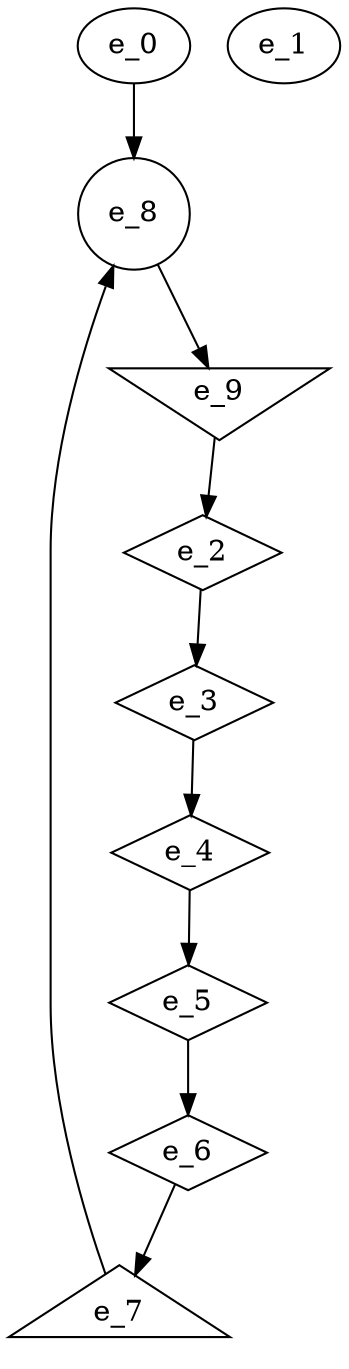 digraph control_path {
  e_0: entry_node : n ;
  e_1: exit_node : s ;
  e_2 [shape = diamond];
  e_3 [shape = diamond];
  e_4 [shape = diamond];
  e_5 [shape = diamond];
  e_6 [shape = diamond];
  e_7 [shape = triangle];
  e_8 [shape = circle];
  e_9 [shape = invtriangle];
  e_9 -> e_2;
  e_2 -> e_3;
  e_3 -> e_4;
  e_4 -> e_5;
  e_5 -> e_6;
  e_6 -> e_7;
  e_0 -> e_8;
  e_7 -> e_8;
  e_8 -> e_9;
}
